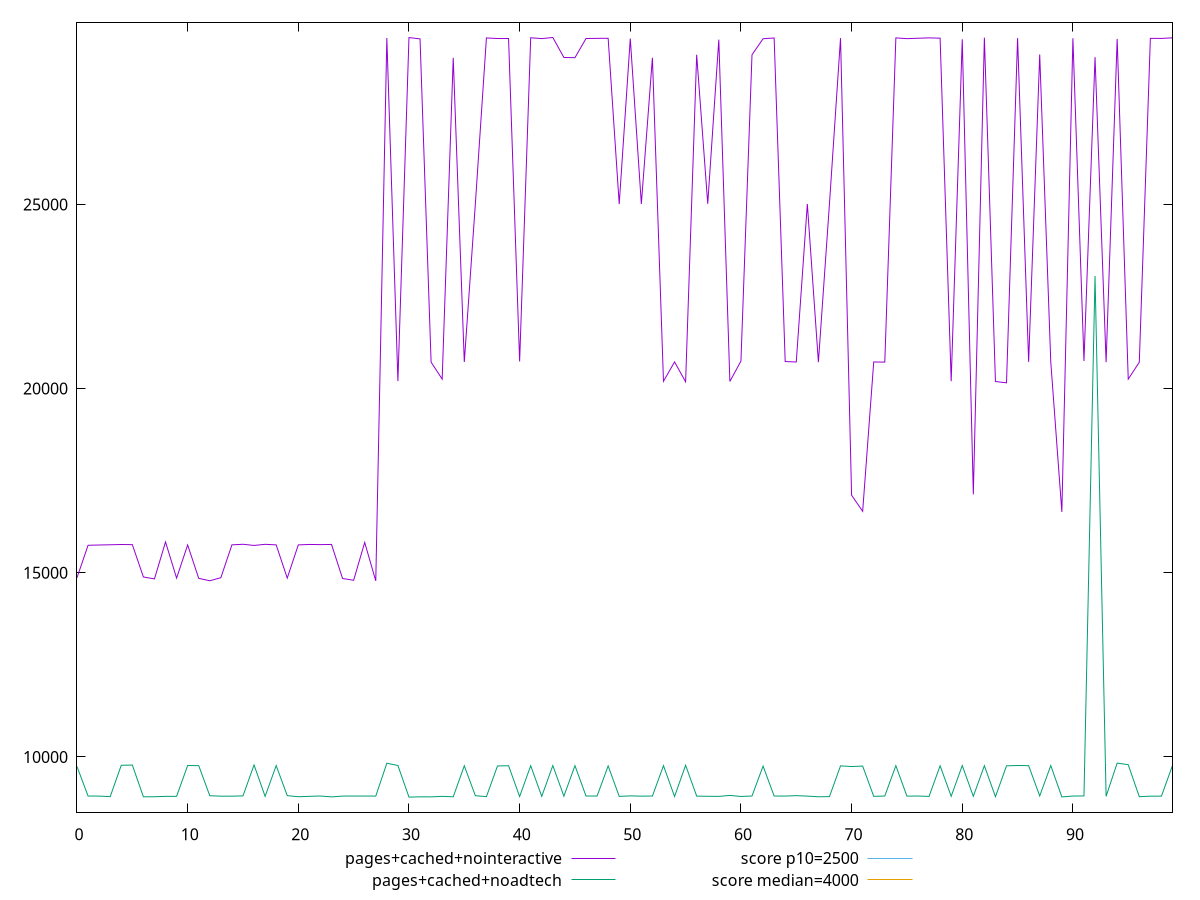 reset

$pagesCachedNointeractive <<EOF
0 14866.0248
1 15745.877999999997
2 15753.874999999998
3 15759.6566
4 15767.026400000004
5 15763.450800000004
6 14885.2746
7 14833.509600000001
8 15835.988199999996
9 14854.406399999996
10 15754.467799999999
11 14848.674900000005
12 14782.451350000003
13 14866.3947
14 15757.621600000006
15 15773.3862
16 15741.674600000002
17 15771.961400000004
18 15757.101799999999
19 14855.9307
20 15756.403800000004
21 15768.4116
22 15763.934000000001
23 15768.652000000002
24 14844.441000000003
25 14796.266700000004
26 15823.142050000004
27 14779.420749999997
28 29516.41800000002
29 20203.332150000006
30 29529.484049999995
31 29493.83819999999
32 20717.605
33 20257.017900000006
34 28978.956999999988
35 20721.6248
36 25015.434400000006
37 29519.331899999986
38 29503.317300000006
39 29504.01930000002
40 20735.699599999996
41 29524.1955
42 29500.832849999988
43 29531.422649999986
44 28988.656499999994
45 28983.224249999996
46 29503.325850000016
47 29507.824049999996
48 29510.0484
49 25008.663049999996
50 29502.626099999987
51 25011.61485
52 28980.691749999998
53 20198.16775
54 20723.6057
55 20184.1243
56 29062.63929999999
57 25017.922800000015
58 29473.64069999999
59 20193.480450000003
60 20746.24429999999
61 29063.118000000013
62 29497.533899999995
63 29518.015499999998
64 20733.413600000007
65 20721.8318
66 25012.507449999994
67 20717.605
68 25015.398299999993
69 29514.467099999987
70 17105.14395
71 16668.5837
72 20722.594800000006
73 20718.573300000007
74 29519.956199999993
75 29499.887699999996
76 29510.661300000003
77 29521.085100000008
78 29512.67084999999
79 20201.094950000006
80 29483.33745000001
81 17127.376349999995
82 29528.36655
83 20191.803500000005
84 20156.669850000002
85 29515.06724999999
86 20724.5118
87 29069.45550000001
88 20721.848600000005
89 16652.0663
90 29510.67839999999
91 20747.983099999998
92 28998.35425000001
93 20715.967700000005
94 29493.602100000015
95 20258.022900000004
96 20716.110599999996
97 29508.172800000008
98 29506.069200000013
99 29522.33954999999
EOF

$pagesCachedNoadtech <<EOF
0 9739.526649999998
1 8938.296900000001
2 8937.35985
3 8921.853750000002
4 9773.604499999998
5 9779.661
6 8918.410799999998
7 8919.576
8 8929.034100000004
9 8930.3775
10 9767.18475
11 9763.342499999999
12 8947.18995
13 8934.9564
14 8934.609
15 8942.463
16 9781.690999999999
17 8929.462800000001
18 9764.7795
19 8948.925750000002
20 8919.583200000001
21 8930.53125
22 8939.067750000002
23 8914.920450000001
24 8937.305550000005
25 8939.126250000001
26 8938.829249999999
27 8937.081900000001
28 9828.502300000002
29 9767.281500000001
30 8908.24545
31 8917.363350000001
32 8915.616450000001
33 8929.801650000001
34 8918.251800000002
35 9758.65525
36 8947.843950000002
37 8922.268349999998
38 9754.9415
39 9761.44525
40 8924.6322
41 9761.883749999997
42 8929.5048
43 9765.974749999998
44 8933.791050000002
45 9763.842
46 8938.0002
47 8938.319550000004
48 9756.586
49 8928.4668
50 8942.451750000002
51 8935.355849999998
52 8938.35195
53 9763.330249999999
54 8925.050850000001
55 9773.751250000001
56 8936.262599999998
57 8931.5811
58 8929.203149999998
59 8955.0228
60 8926.98645
61 8939.474249999996
62 9751.243999999997
63 8937.96465
64 8937.6831
65 8949.21615
66 8936.367899999997
67 8918.5821
68 8923.37385
69 9758.054000000002
70 9738.94605
71 9752.608
72 8929.506150000001
73 8938.9182
74 9762.894249999998
75 8935.948199999999
76 8938.710299999997
77 8928.121349999998
78 9760.254
79 8930.976750000002
80 9765.67275
81 8931.059100000002
82 9761.684750000002
83 8919.842250000002
84 9758.660500000002
85 9767.3095
86 9763.631500000001
87 8940.305849999997
88 9765.697499999998
89 8914.403699999999
90 8937.747000000003
91 8941.49985
92 23055.954400000006
93 8930.3112
94 9832.676099999999
95 9788.649250000002
96 8919.810449999997
97 8935.6773
98 8934.635549999999
99 9768.60775
EOF

set key outside below
set xrange [0:99]
set yrange [8495.781906:29943.886193999984]
set trange [8495.781906:29943.886193999984]
set terminal svg size 640, 520 enhanced background rgb 'white'
set output "report_00008_2021-01-22T20:58:29.167/largest-contentful-paint/comparison/line/3_vs_4.svg"

plot $pagesCachedNointeractive title "pages+cached+nointeractive" with line, \
     $pagesCachedNoadtech title "pages+cached+noadtech" with line, \
     2500 title "score p10=2500", \
     4000 title "score median=4000"

reset
